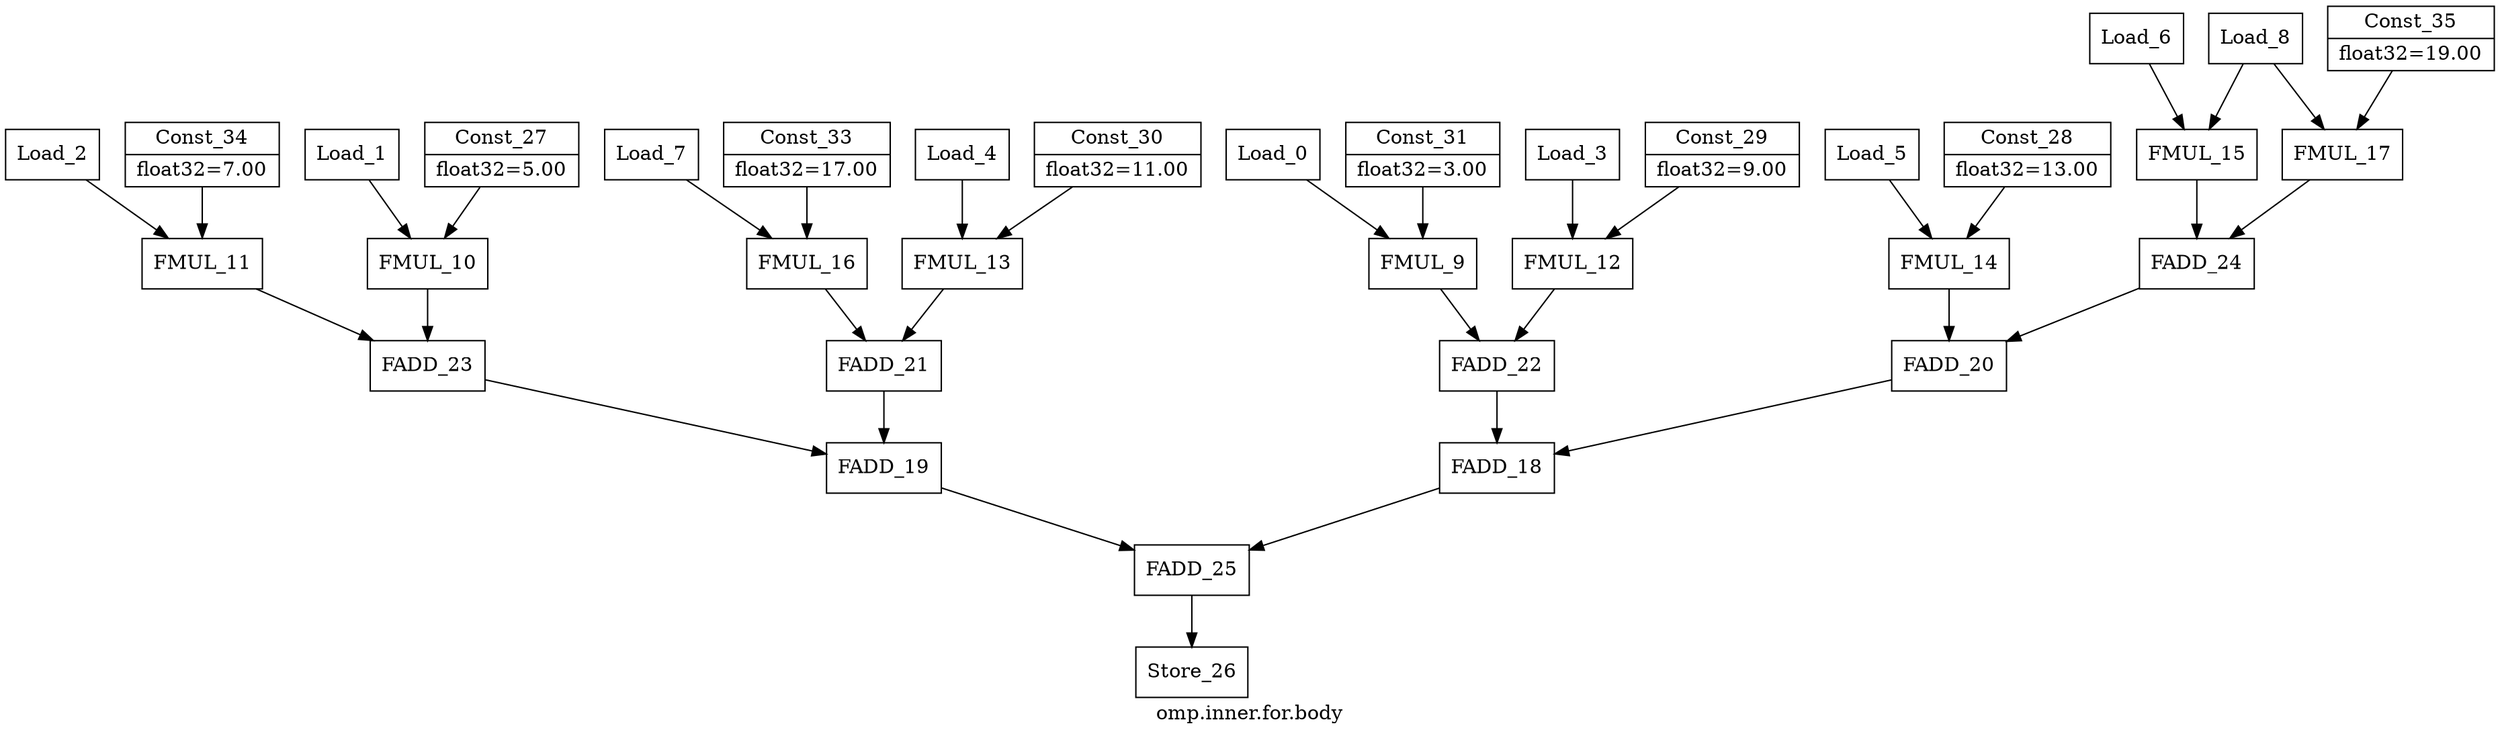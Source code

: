 strict digraph "omp.inner.for.body" {
label="omp.inner.for.body";
Load_0 [label="{Load_0}", opcode=input, shape=record];
Load_1 [label="{Load_1}", opcode=input, shape=record];
Load_2 [label="{Load_2}", opcode=input, shape=record];
Load_3 [label="{Load_3}", opcode=input, shape=record];
Load_4 [label="{Load_4}", opcode=input, shape=record];
Load_5 [label="{Load_5}", opcode=input, shape=record];
Load_6 [label="{Load_6}", opcode=input, shape=record];
Load_7 [label="{Load_7}", opcode=input, shape=record];
Load_8 [label="{Load_8}", opcode=input, shape=record];
FMUL_9 [label="{FMUL_9}", opcode=FMUL, shape=record, type=op];
FMUL_10 [label="{FMUL_10}", opcode=FMUL, shape=record, type=op];
FMUL_11 [label="{FMUL_11}", opcode=FMUL, shape=record, type=op];
FMUL_12 [label="{FMUL_12}", opcode=FMUL, shape=record, type=op];
FMUL_13 [label="{FMUL_13}", opcode=FMUL, shape=record, type=op];
FMUL_14 [label="{FMUL_14}", opcode=FMUL, shape=record, type=op];
FMUL_15 [label="{FMUL_15}", opcode=FMUL, shape=record, type=op];
FMUL_16 [label="{FMUL_16}", opcode=FMUL, shape=record, type=op];
FMUL_17 [label="{FMUL_17}", opcode=FMUL, shape=record, type=op];
FADD_25 [label="{FADD_25}", opcode=FADD, shape=record, type=op];
Store_26 [label="{Store_26}", opcode=outPinAput, shape=record];
Const_27 [constVal="1", float32="5.00", label="{Const_27|float32=5.00}", opcode=const, shape=record];
Const_28 [constVal="1", float32="13.00", label="{Const_28|float32=13.00}", opcode=const, shape=record];
Const_29 [constVal="1", float32="9.00", label="{Const_29|float32=9.00}", opcode=const, shape=record];
Const_30 [constVal="1", float32="11.00", label="{Const_30|float32=11.00}", opcode=const, shape=record];
Const_31 [constVal="1", float32="3.00", label="{Const_31|float32=3.00}", opcode=const, shape=record];
Const_33 [constVal="1", float32="17.00", label="{Const_33|float32=17.00}", opcode=const, shape=record];
Const_34 [constVal="1", float32="7.00", label="{Const_34|float32=7.00}", opcode=const, shape=record];
Const_35 [constVal="1", float32="19.00", label="{Const_35|float32=19.00}", opcode=const, shape=record];
FADD_24 [label="{FADD_24}", opcode=FADD, shape=record, type=op];
FADD_23 [label="{FADD_23}", opcode=FADD, shape=record, type=op];
FADD_22 [label="{FADD_22}", opcode=FADD, shape=record, type=op];
FADD_21 [label="{FADD_21}", opcode=FADD, shape=record, type=op];
FADD_20 [label="{FADD_20}", opcode=FADD, shape=record, type=op];
FADD_19 [label="{FADD_19}", opcode=FADD, shape=record, type=op];
FADD_18 [label="{FADD_18}", opcode=FADD, shape=record, type=op];
Load_0 -> FMUL_9  [driver=outPinA, load=inPinA];
Load_1 -> FMUL_10  [driver=outPinA, load=inPinA];
Load_2 -> FMUL_11  [driver=outPinA, load=inPinA];
Load_3 -> FMUL_12  [driver=outPinA, load=inPinB];
Load_4 -> FMUL_13  [driver=outPinA, load=inPinA];
Load_5 -> FMUL_14  [driver=outPinA, load=inPinA];
Load_6 -> FMUL_15  [driver=outPinA, load=inPinA];
Load_7 -> FMUL_16  [driver=outPinA, load=inPinA];
Load_8 -> FMUL_17  [driver=outPinA, load=inPinB];
Load_8 -> FMUL_15  [driver=outPinA, load=inPinB];
FMUL_9 -> FADD_22  [driver=outPinA, load=inPinA];
FMUL_10 -> FADD_23  [driver=outPinA, load=inPinA];
FMUL_11 -> FADD_23  [driver=outPinA, load=inPinB];
FMUL_12 -> FADD_22  [driver=outPinA, load=inPinB];
FMUL_13 -> FADD_21  [driver=outPinA, load=inPinB];
FMUL_14 -> FADD_20  [driver=outPinA, load=inPinA];
FMUL_15 -> FADD_24  [driver=outPinA, load=inPinB];
FMUL_16 -> FADD_21  [driver=outPinA, load=inPinA];
FMUL_17 -> FADD_24  [driver=outPinA, load=inPinA];
FADD_25 -> Store_26  [driver=outPinA, load=inPinA];
Const_27 -> FMUL_10  [driver=outPinA, load=inPinB];
Const_28 -> FMUL_14  [driver=outPinA, load=inPinB];
Const_29 -> FMUL_12  [driver=outPinA, load=inPinA];
Const_30 -> FMUL_13  [driver=outPinA, load=inPinB];
Const_31 -> FMUL_9  [driver=outPinA, load=inPinB];
Const_33 -> FMUL_16  [driver=outPinA, load=inPinB];
Const_34 -> FMUL_11  [driver=outPinA, load=inPinB];
Const_35 -> FMUL_17  [driver=outPinA, load=inPinA];
FADD_24 -> FADD_20  [driver=outPinA, load=inPinB];
FADD_23 -> FADD_19  [driver=outPinA, load=inPinA];
FADD_22 -> FADD_18  [driver=outPinA, load=inPinA];
FADD_21 -> FADD_19  [driver=outPinA, load=inPinB];
FADD_20 -> FADD_18  [driver=outPinA, load=inPinB];
FADD_19 -> FADD_25  [driver=outPinA, load=inPinA];
FADD_18 -> FADD_25  [driver=outPinA, load=inPinB];
}
